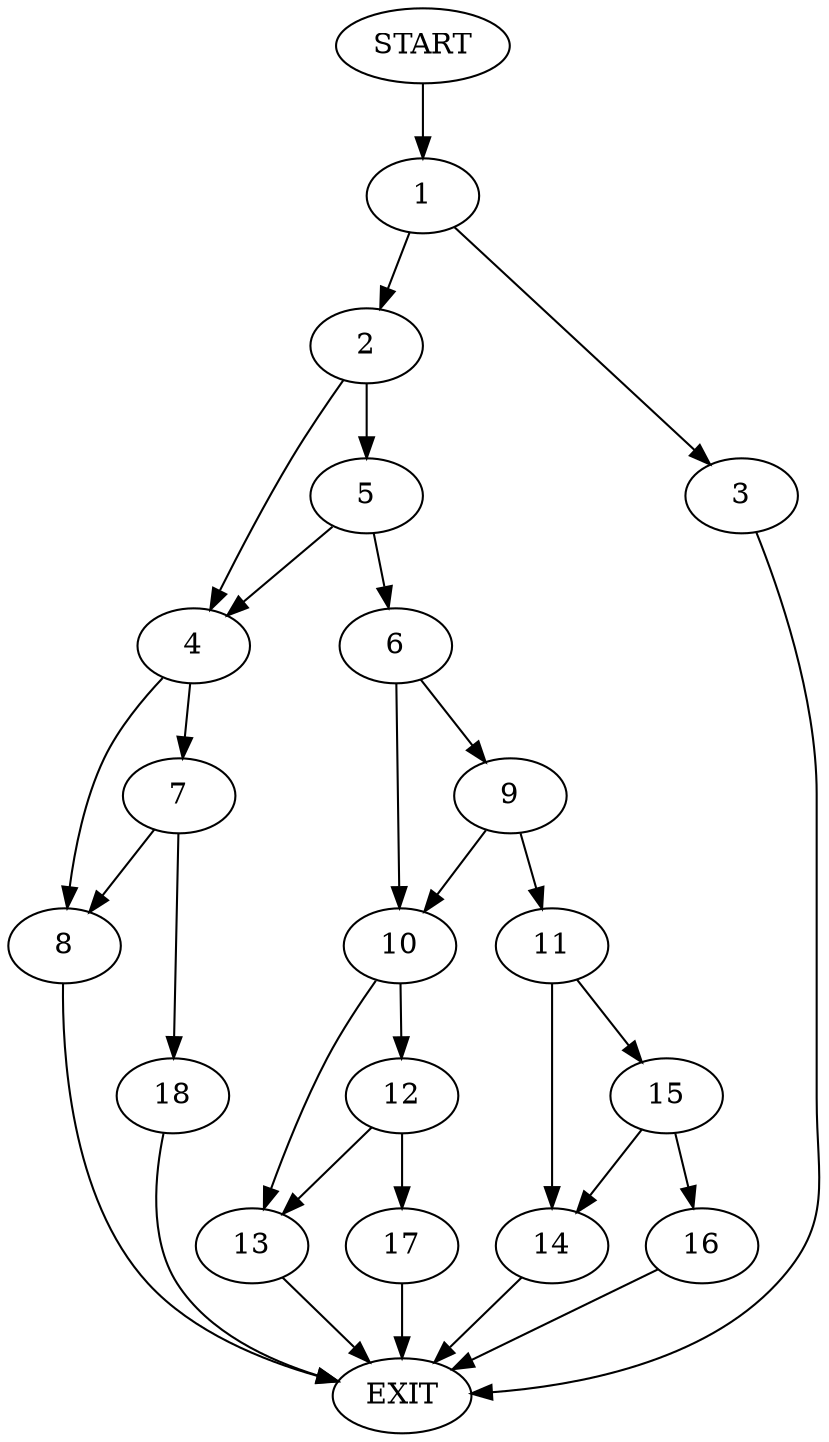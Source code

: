 digraph {
0 [label="START"]
19 [label="EXIT"]
0 -> 1
1 -> 2
1 -> 3
2 -> 4
2 -> 5
3 -> 19
5 -> 4
5 -> 6
4 -> 7
4 -> 8
6 -> 9
6 -> 10
9 -> 10
9 -> 11
10 -> 12
10 -> 13
11 -> 14
11 -> 15
14 -> 19
15 -> 16
15 -> 14
16 -> 19
13 -> 19
12 -> 17
12 -> 13
17 -> 19
8 -> 19
7 -> 8
7 -> 18
18 -> 19
}
